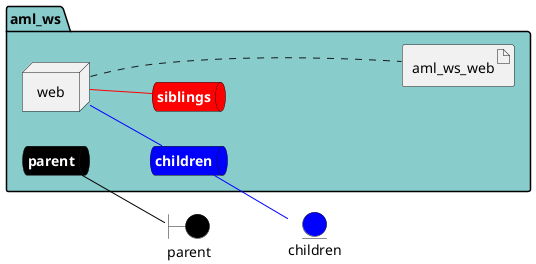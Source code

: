@startuml

left to right direction


boundary parent #black


entity children #blue




package "aml_ws" #88cccc {
    queue parentnet #black [
            <b><color:white>parent</color></b>
    ]
    
    parentnet -[#black]- parent
    
    queue childrennet #blue [
            <b><color:white>children</color></b>
    ]
    
    childrennet -[#blue]- children
    
    queue siblingsnet #red [
            <b><color:white>siblings</color></b>
    ]
    

node "web" as webService


        artifact "aml_ws_web" as aml_ws_webimage
    
}

webService -[#blue]- childrennet

webService -[#red]- siblingsnet
webService .... aml_ws_webimage


@enduml
